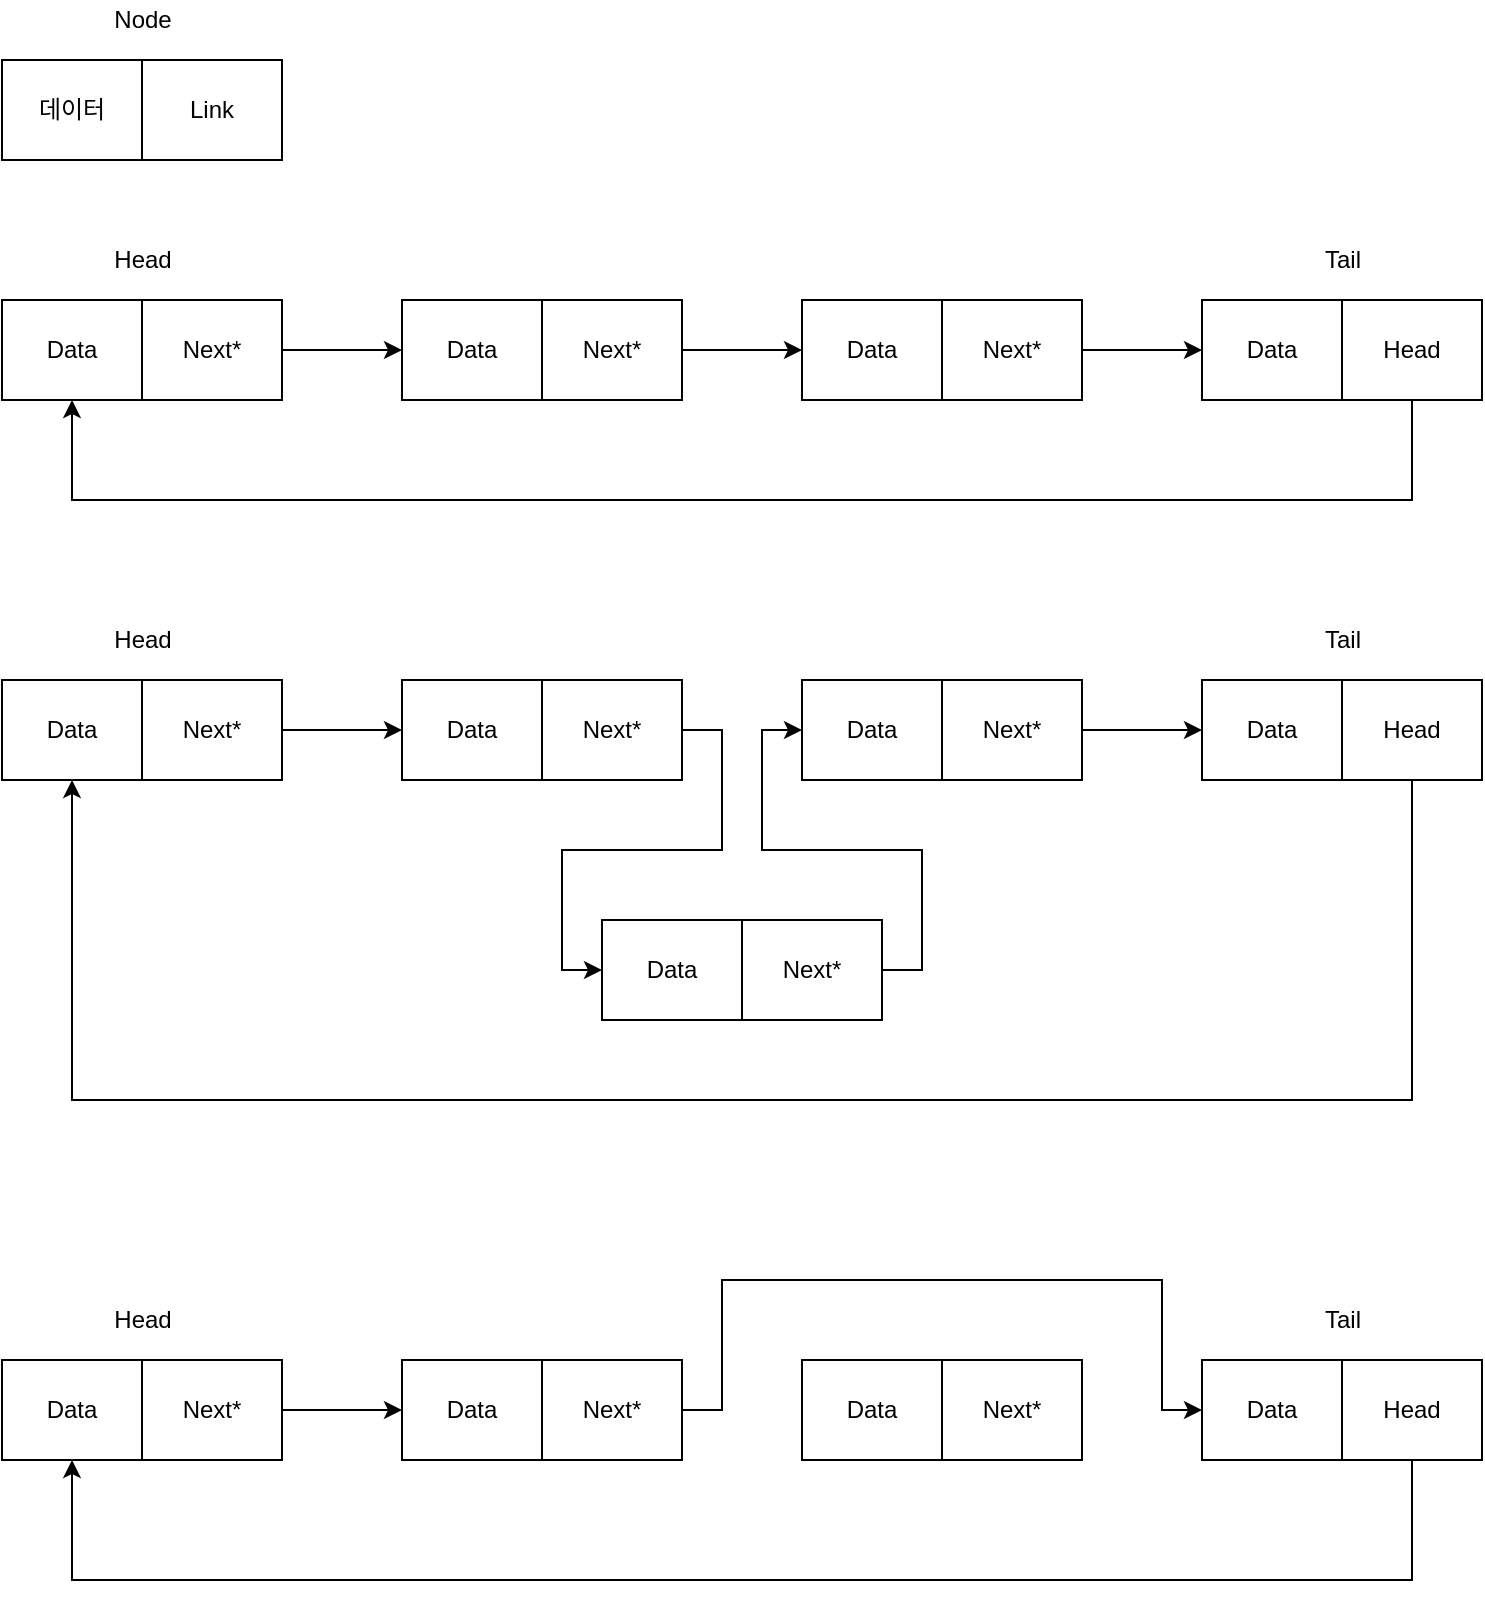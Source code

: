 <mxfile version="14.4.3" type="device"><diagram id="2rQoj_M6a8H4B2dlfiXq" name="페이지-1"><mxGraphModel dx="1422" dy="822" grid="1" gridSize="10" guides="1" tooltips="1" connect="1" arrows="1" fold="1" page="1" pageScale="1" pageWidth="827" pageHeight="1169" math="0" shadow="0"><root><mxCell id="0"/><mxCell id="1" parent="0"/><mxCell id="8_igLY3mYP2Ml3N-VP12-1" value="데이터" style="rounded=0;whiteSpace=wrap;html=1;" parent="1" vertex="1"><mxGeometry x="40" y="40" width="70" height="50" as="geometry"/></mxCell><mxCell id="8_igLY3mYP2Ml3N-VP12-2" value="Link" style="rounded=0;whiteSpace=wrap;html=1;" parent="1" vertex="1"><mxGeometry x="110" y="40" width="70" height="50" as="geometry"/></mxCell><mxCell id="8_igLY3mYP2Ml3N-VP12-3" value="Node" style="text;html=1;align=center;verticalAlign=middle;resizable=0;points=[];autosize=1;" parent="1" vertex="1"><mxGeometry x="90" y="10" width="40" height="20" as="geometry"/></mxCell><mxCell id="8_igLY3mYP2Ml3N-VP12-4" value="Data" style="rounded=0;whiteSpace=wrap;html=1;" parent="1" vertex="1"><mxGeometry x="40" y="160" width="70" height="50" as="geometry"/></mxCell><mxCell id="8_igLY3mYP2Ml3N-VP12-9" value="" style="edgeStyle=orthogonalEdgeStyle;rounded=0;orthogonalLoop=1;jettySize=auto;html=1;" parent="1" source="8_igLY3mYP2Ml3N-VP12-5" target="8_igLY3mYP2Ml3N-VP12-7" edge="1"><mxGeometry relative="1" as="geometry"/></mxCell><mxCell id="8_igLY3mYP2Ml3N-VP12-5" value="Next*" style="rounded=0;whiteSpace=wrap;html=1;" parent="1" vertex="1"><mxGeometry x="110" y="160" width="70" height="50" as="geometry"/></mxCell><mxCell id="8_igLY3mYP2Ml3N-VP12-6" value="Head" style="text;html=1;align=center;verticalAlign=middle;resizable=0;points=[];autosize=1;" parent="1" vertex="1"><mxGeometry x="90" y="130" width="40" height="20" as="geometry"/></mxCell><mxCell id="8_igLY3mYP2Ml3N-VP12-7" value="Data" style="rounded=0;whiteSpace=wrap;html=1;" parent="1" vertex="1"><mxGeometry x="240" y="160" width="70" height="50" as="geometry"/></mxCell><mxCell id="8_igLY3mYP2Ml3N-VP12-12" value="" style="edgeStyle=orthogonalEdgeStyle;rounded=0;orthogonalLoop=1;jettySize=auto;html=1;" parent="1" source="8_igLY3mYP2Ml3N-VP12-8" target="8_igLY3mYP2Ml3N-VP12-10" edge="1"><mxGeometry relative="1" as="geometry"/></mxCell><mxCell id="8_igLY3mYP2Ml3N-VP12-8" value="Next*" style="rounded=0;whiteSpace=wrap;html=1;" parent="1" vertex="1"><mxGeometry x="310" y="160" width="70" height="50" as="geometry"/></mxCell><mxCell id="8_igLY3mYP2Ml3N-VP12-10" value="Data" style="rounded=0;whiteSpace=wrap;html=1;" parent="1" vertex="1"><mxGeometry x="440" y="160" width="70" height="50" as="geometry"/></mxCell><mxCell id="8_igLY3mYP2Ml3N-VP12-15" value="" style="edgeStyle=orthogonalEdgeStyle;rounded=0;orthogonalLoop=1;jettySize=auto;html=1;" parent="1" source="8_igLY3mYP2Ml3N-VP12-11" target="8_igLY3mYP2Ml3N-VP12-13" edge="1"><mxGeometry relative="1" as="geometry"/></mxCell><mxCell id="8_igLY3mYP2Ml3N-VP12-11" value="Next*" style="rounded=0;whiteSpace=wrap;html=1;" parent="1" vertex="1"><mxGeometry x="510" y="160" width="70" height="50" as="geometry"/></mxCell><mxCell id="8_igLY3mYP2Ml3N-VP12-13" value="Data" style="rounded=0;whiteSpace=wrap;html=1;" parent="1" vertex="1"><mxGeometry x="640" y="160" width="70" height="50" as="geometry"/></mxCell><mxCell id="1VAYCQLyVjqmkRRSHj5B-2" value="" style="edgeStyle=orthogonalEdgeStyle;rounded=0;orthogonalLoop=1;jettySize=auto;html=1;entryX=0.5;entryY=1;entryDx=0;entryDy=0;" edge="1" parent="1" source="8_igLY3mYP2Ml3N-VP12-14" target="8_igLY3mYP2Ml3N-VP12-4"><mxGeometry relative="1" as="geometry"><mxPoint x="745" y="290" as="targetPoint"/><Array as="points"><mxPoint x="745" y="260"/><mxPoint x="75" y="260"/></Array></mxGeometry></mxCell><mxCell id="8_igLY3mYP2Ml3N-VP12-14" value="&lt;span&gt;Head&lt;/span&gt;" style="rounded=0;whiteSpace=wrap;html=1;" parent="1" vertex="1"><mxGeometry x="710" y="160" width="70" height="50" as="geometry"/></mxCell><mxCell id="8_igLY3mYP2Ml3N-VP12-16" value="Tail" style="text;html=1;align=center;verticalAlign=middle;resizable=0;points=[];autosize=1;" parent="1" vertex="1"><mxGeometry x="695" y="130" width="30" height="20" as="geometry"/></mxCell><mxCell id="8_igLY3mYP2Ml3N-VP12-17" value="Data" style="rounded=0;whiteSpace=wrap;html=1;" parent="1" vertex="1"><mxGeometry x="40" y="350" width="70" height="50" as="geometry"/></mxCell><mxCell id="8_igLY3mYP2Ml3N-VP12-18" value="" style="edgeStyle=orthogonalEdgeStyle;rounded=0;orthogonalLoop=1;jettySize=auto;html=1;" parent="1" source="8_igLY3mYP2Ml3N-VP12-19" target="8_igLY3mYP2Ml3N-VP12-21" edge="1"><mxGeometry relative="1" as="geometry"/></mxCell><mxCell id="8_igLY3mYP2Ml3N-VP12-19" value="Next*" style="rounded=0;whiteSpace=wrap;html=1;" parent="1" vertex="1"><mxGeometry x="110" y="350" width="70" height="50" as="geometry"/></mxCell><mxCell id="8_igLY3mYP2Ml3N-VP12-20" value="Head" style="text;html=1;align=center;verticalAlign=middle;resizable=0;points=[];autosize=1;" parent="1" vertex="1"><mxGeometry x="90" y="320" width="40" height="20" as="geometry"/></mxCell><mxCell id="8_igLY3mYP2Ml3N-VP12-21" value="Data" style="rounded=0;whiteSpace=wrap;html=1;" parent="1" vertex="1"><mxGeometry x="240" y="350" width="70" height="50" as="geometry"/></mxCell><mxCell id="8_igLY3mYP2Ml3N-VP12-22" value="" style="edgeStyle=orthogonalEdgeStyle;rounded=0;orthogonalLoop=1;jettySize=auto;html=1;entryX=0;entryY=0.5;entryDx=0;entryDy=0;exitX=1;exitY=0.5;exitDx=0;exitDy=0;" parent="1" source="8_igLY3mYP2Ml3N-VP12-23" target="8_igLY3mYP2Ml3N-VP12-30" edge="1"><mxGeometry relative="1" as="geometry"/></mxCell><mxCell id="8_igLY3mYP2Ml3N-VP12-23" value="Next*" style="rounded=0;whiteSpace=wrap;html=1;" parent="1" vertex="1"><mxGeometry x="310" y="350" width="70" height="50" as="geometry"/></mxCell><mxCell id="8_igLY3mYP2Ml3N-VP12-24" value="Data" style="rounded=0;whiteSpace=wrap;html=1;" parent="1" vertex="1"><mxGeometry x="440" y="350" width="70" height="50" as="geometry"/></mxCell><mxCell id="8_igLY3mYP2Ml3N-VP12-25" value="" style="edgeStyle=orthogonalEdgeStyle;rounded=0;orthogonalLoop=1;jettySize=auto;html=1;" parent="1" source="8_igLY3mYP2Ml3N-VP12-26" target="8_igLY3mYP2Ml3N-VP12-27" edge="1"><mxGeometry relative="1" as="geometry"/></mxCell><mxCell id="8_igLY3mYP2Ml3N-VP12-26" value="Next*" style="rounded=0;whiteSpace=wrap;html=1;" parent="1" vertex="1"><mxGeometry x="510" y="350" width="70" height="50" as="geometry"/></mxCell><mxCell id="8_igLY3mYP2Ml3N-VP12-27" value="Data" style="rounded=0;whiteSpace=wrap;html=1;" parent="1" vertex="1"><mxGeometry x="640" y="350" width="70" height="50" as="geometry"/></mxCell><mxCell id="1VAYCQLyVjqmkRRSHj5B-4" value="" style="edgeStyle=orthogonalEdgeStyle;rounded=0;orthogonalLoop=1;jettySize=auto;html=1;entryX=0.5;entryY=1;entryDx=0;entryDy=0;" edge="1" parent="1" source="8_igLY3mYP2Ml3N-VP12-28" target="8_igLY3mYP2Ml3N-VP12-17"><mxGeometry relative="1" as="geometry"><mxPoint x="745" y="480" as="targetPoint"/><Array as="points"><mxPoint x="745" y="560"/><mxPoint x="75" y="560"/></Array></mxGeometry></mxCell><mxCell id="8_igLY3mYP2Ml3N-VP12-28" value="Head" style="rounded=0;whiteSpace=wrap;html=1;" parent="1" vertex="1"><mxGeometry x="710" y="350" width="70" height="50" as="geometry"/></mxCell><mxCell id="8_igLY3mYP2Ml3N-VP12-29" value="Tail" style="text;html=1;align=center;verticalAlign=middle;resizable=0;points=[];autosize=1;" parent="1" vertex="1"><mxGeometry x="695" y="320" width="30" height="20" as="geometry"/></mxCell><mxCell id="8_igLY3mYP2Ml3N-VP12-30" value="Data" style="rounded=0;whiteSpace=wrap;html=1;" parent="1" vertex="1"><mxGeometry x="340" y="470" width="70" height="50" as="geometry"/></mxCell><mxCell id="8_igLY3mYP2Ml3N-VP12-31" value="" style="edgeStyle=orthogonalEdgeStyle;rounded=0;orthogonalLoop=1;jettySize=auto;html=1;entryX=0;entryY=0.5;entryDx=0;entryDy=0;exitX=1;exitY=0.5;exitDx=0;exitDy=0;" parent="1" source="8_igLY3mYP2Ml3N-VP12-32" target="8_igLY3mYP2Ml3N-VP12-24" edge="1"><mxGeometry relative="1" as="geometry"><mxPoint x="510" y="525" as="targetPoint"/></mxGeometry></mxCell><mxCell id="8_igLY3mYP2Ml3N-VP12-32" value="Next*" style="rounded=0;whiteSpace=wrap;html=1;" parent="1" vertex="1"><mxGeometry x="410" y="470" width="70" height="50" as="geometry"/></mxCell><mxCell id="8_igLY3mYP2Ml3N-VP12-33" value="Data" style="rounded=0;whiteSpace=wrap;html=1;" parent="1" vertex="1"><mxGeometry x="40" y="690" width="70" height="50" as="geometry"/></mxCell><mxCell id="8_igLY3mYP2Ml3N-VP12-34" value="" style="edgeStyle=orthogonalEdgeStyle;rounded=0;orthogonalLoop=1;jettySize=auto;html=1;" parent="1" source="8_igLY3mYP2Ml3N-VP12-35" target="8_igLY3mYP2Ml3N-VP12-37" edge="1"><mxGeometry relative="1" as="geometry"/></mxCell><mxCell id="8_igLY3mYP2Ml3N-VP12-35" value="Next*" style="rounded=0;whiteSpace=wrap;html=1;" parent="1" vertex="1"><mxGeometry x="110" y="690" width="70" height="50" as="geometry"/></mxCell><mxCell id="8_igLY3mYP2Ml3N-VP12-36" value="Head" style="text;html=1;align=center;verticalAlign=middle;resizable=0;points=[];autosize=1;" parent="1" vertex="1"><mxGeometry x="90" y="660" width="40" height="20" as="geometry"/></mxCell><mxCell id="8_igLY3mYP2Ml3N-VP12-37" value="Data" style="rounded=0;whiteSpace=wrap;html=1;" parent="1" vertex="1"><mxGeometry x="240" y="690" width="70" height="50" as="geometry"/></mxCell><mxCell id="8_igLY3mYP2Ml3N-VP12-38" value="" style="edgeStyle=orthogonalEdgeStyle;rounded=0;orthogonalLoop=1;jettySize=auto;html=1;entryX=0;entryY=0.5;entryDx=0;entryDy=0;exitX=1;exitY=0.5;exitDx=0;exitDy=0;" parent="1" source="8_igLY3mYP2Ml3N-VP12-39" target="8_igLY3mYP2Ml3N-VP12-43" edge="1"><mxGeometry relative="1" as="geometry"><Array as="points"><mxPoint x="400" y="715"/><mxPoint x="400" y="650"/><mxPoint x="620" y="650"/><mxPoint x="620" y="715"/></Array></mxGeometry></mxCell><mxCell id="8_igLY3mYP2Ml3N-VP12-39" value="Next*" style="rounded=0;whiteSpace=wrap;html=1;" parent="1" vertex="1"><mxGeometry x="310" y="690" width="70" height="50" as="geometry"/></mxCell><mxCell id="8_igLY3mYP2Ml3N-VP12-40" value="Data" style="rounded=0;whiteSpace=wrap;html=1;" parent="1" vertex="1"><mxGeometry x="440" y="690" width="70" height="50" as="geometry"/></mxCell><mxCell id="8_igLY3mYP2Ml3N-VP12-42" value="Next*" style="rounded=0;whiteSpace=wrap;html=1;" parent="1" vertex="1"><mxGeometry x="510" y="690" width="70" height="50" as="geometry"/></mxCell><mxCell id="8_igLY3mYP2Ml3N-VP12-43" value="Data" style="rounded=0;whiteSpace=wrap;html=1;" parent="1" vertex="1"><mxGeometry x="640" y="690" width="70" height="50" as="geometry"/></mxCell><mxCell id="1VAYCQLyVjqmkRRSHj5B-6" value="" style="edgeStyle=orthogonalEdgeStyle;rounded=0;orthogonalLoop=1;jettySize=auto;html=1;entryX=0.5;entryY=1;entryDx=0;entryDy=0;" edge="1" parent="1" source="8_igLY3mYP2Ml3N-VP12-44" target="8_igLY3mYP2Ml3N-VP12-33"><mxGeometry relative="1" as="geometry"><mxPoint x="745" y="820" as="targetPoint"/><Array as="points"><mxPoint x="745" y="800"/><mxPoint x="75" y="800"/></Array></mxGeometry></mxCell><mxCell id="8_igLY3mYP2Ml3N-VP12-44" value="Head" style="rounded=0;whiteSpace=wrap;html=1;" parent="1" vertex="1"><mxGeometry x="710" y="690" width="70" height="50" as="geometry"/></mxCell><mxCell id="8_igLY3mYP2Ml3N-VP12-45" value="Tail" style="text;html=1;align=center;verticalAlign=middle;resizable=0;points=[];autosize=1;" parent="1" vertex="1"><mxGeometry x="695" y="660" width="30" height="20" as="geometry"/></mxCell></root></mxGraphModel></diagram></mxfile>